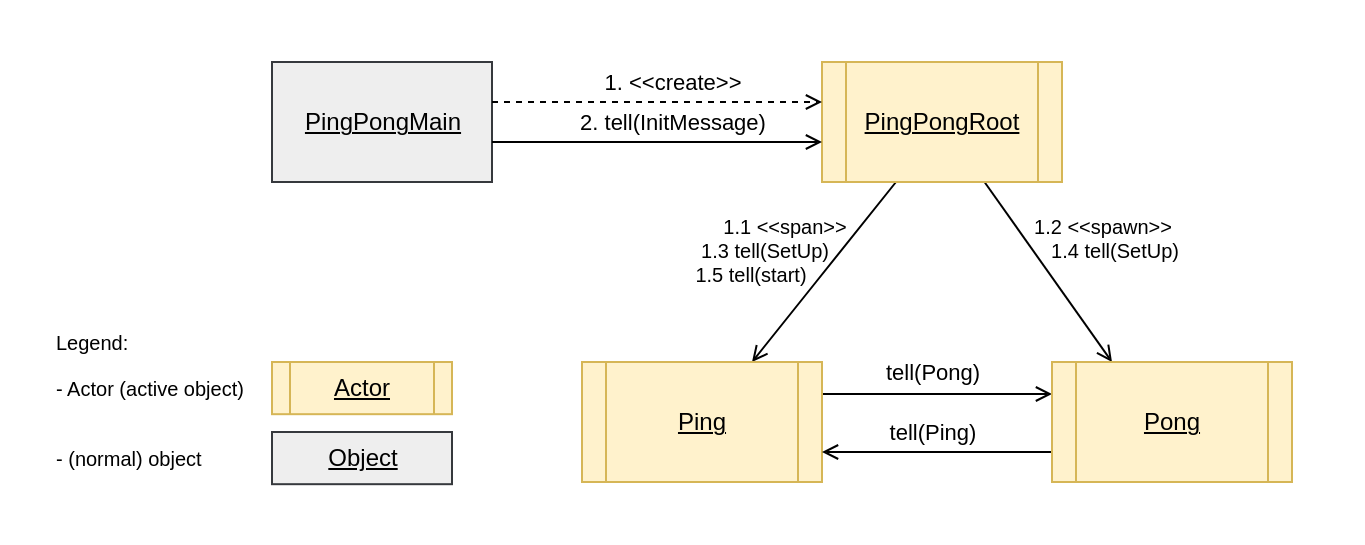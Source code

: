<mxfile version="15.7.3" type="device"><diagram id="24_rPrazUdptYr7ErIen" name="Seite-1"><mxGraphModel dx="1102" dy="1025" grid="1" gridSize="5" guides="1" tooltips="1" connect="1" arrows="1" fold="1" page="1" pageScale="1" pageWidth="1169" pageHeight="827" math="0" shadow="0"><root><mxCell id="0"/><mxCell id="1" parent="0"/><mxCell id="XG_Q2pADWCXMw28zHP6Y-1" value="" style="rounded=0;whiteSpace=wrap;html=1;strokeColor=#FFFFFF;fillColor=#FFFFFF;" vertex="1" parent="1"><mxGeometry x="115" y="90" width="680" height="270" as="geometry"/></mxCell><mxCell id="3ndde2HxISm7aJvm6MCI-11" style="rounded=0;orthogonalLoop=1;jettySize=auto;html=1;endArrow=open;endFill=0;strokeColor=#000000;" parent="1" edge="1"><mxGeometry relative="1" as="geometry"><mxPoint x="562" y="180" as="sourcePoint"/><mxPoint x="490" y="270" as="targetPoint"/><Array as="points"><mxPoint x="522" y="230"/></Array></mxGeometry></mxCell><mxCell id="3ndde2HxISm7aJvm6MCI-13" style="edgeStyle=none;rounded=0;orthogonalLoop=1;jettySize=auto;html=1;entryX=0.25;entryY=0;entryDx=0;entryDy=0;endArrow=open;endFill=0;strokeWidth=1;strokeColor=#000000;" parent="1" source="3ndde2HxISm7aJvm6MCI-1" target="3ndde2HxISm7aJvm6MCI-3" edge="1"><mxGeometry relative="1" as="geometry"/></mxCell><mxCell id="3ndde2HxISm7aJvm6MCI-1" value="&lt;u&gt;PingPongRoot&lt;/u&gt;" style="shape=process;whiteSpace=wrap;html=1;backgroundOutline=1;fillColor=#fff2cc;strokeColor=#d6b656;" parent="1" vertex="1"><mxGeometry x="525" y="120" width="120" height="60" as="geometry"/></mxCell><mxCell id="3ndde2HxISm7aJvm6MCI-15" value="tell(Pong)" style="edgeStyle=none;rounded=0;orthogonalLoop=1;jettySize=auto;html=1;entryX=0;entryY=0.25;entryDx=0;entryDy=0;exitX=1;exitY=0.25;exitDx=0;exitDy=0;endArrow=open;endFill=0;strokeColor=#000000;" parent="1" edge="1"><mxGeometry x="-0.043" y="11" relative="1" as="geometry"><mxPoint x="525" y="286" as="sourcePoint"/><mxPoint x="640" y="286" as="targetPoint"/><mxPoint as="offset"/></mxGeometry></mxCell><mxCell id="3ndde2HxISm7aJvm6MCI-2" value="&lt;u&gt;Ping&lt;/u&gt;" style="shape=process;whiteSpace=wrap;html=1;backgroundOutline=1;fillColor=#fff2cc;strokeColor=#d6b656;" parent="1" vertex="1"><mxGeometry x="405" y="270" width="120" height="60" as="geometry"/></mxCell><mxCell id="3ndde2HxISm7aJvm6MCI-16" value="tell(Ping)" style="edgeStyle=none;rounded=0;orthogonalLoop=1;jettySize=auto;html=1;entryX=1;entryY=0.75;entryDx=0;entryDy=0;exitX=0;exitY=0.75;exitDx=0;exitDy=0;endArrow=open;endFill=0;strokeColor=#000000;" parent="1" source="3ndde2HxISm7aJvm6MCI-3" target="3ndde2HxISm7aJvm6MCI-2" edge="1"><mxGeometry x="0.043" y="-10" relative="1" as="geometry"><mxPoint as="offset"/></mxGeometry></mxCell><mxCell id="3ndde2HxISm7aJvm6MCI-3" value="&lt;u&gt;Pong&lt;/u&gt;" style="shape=process;whiteSpace=wrap;html=1;backgroundOutline=1;fillColor=#fff2cc;strokeColor=#d6b656;" parent="1" vertex="1"><mxGeometry x="640" y="270" width="120" height="60" as="geometry"/></mxCell><mxCell id="3ndde2HxISm7aJvm6MCI-4" value="&lt;u&gt;PingPongMain&lt;/u&gt;" style="html=1;fillColor=#eeeeee;strokeColor=#36393d;" parent="1" vertex="1"><mxGeometry x="250" y="120" width="110" height="60" as="geometry"/></mxCell><mxCell id="3ndde2HxISm7aJvm6MCI-8" value="" style="group;" parent="1" vertex="1" connectable="0"><mxGeometry x="130" y="270" width="210" height="70" as="geometry"/></mxCell><mxCell id="3ndde2HxISm7aJvm6MCI-6" value="&lt;u&gt;Object&lt;/u&gt;" style="html=1;fillColor=#eeeeee;strokeColor=#36393d;" parent="3ndde2HxISm7aJvm6MCI-8" vertex="1"><mxGeometry x="120" y="35" width="90" height="26.093" as="geometry"/></mxCell><mxCell id="3ndde2HxISm7aJvm6MCI-7" value="&lt;u&gt;Actor&lt;/u&gt;" style="shape=process;whiteSpace=wrap;html=1;backgroundOutline=1;fillColor=#fff2cc;strokeColor=#d6b656;" parent="3ndde2HxISm7aJvm6MCI-8" vertex="1"><mxGeometry x="120" width="90" height="26.093" as="geometry"/></mxCell><mxCell id="nBmv5Wy3foh9gp-zlEX5-3" value="&lt;div style=&quot;font-size: 10px;&quot;&gt;1.1 &amp;lt;&amp;lt;span&amp;gt;&amp;gt;&lt;/div&gt;" style="text;html=1;resizable=0;autosize=1;align=center;verticalAlign=middle;points=[];fillColor=none;strokeColor=none;rounded=0;fontSize=10;" parent="1" vertex="1"><mxGeometry x="466" y="192" width="80" height="20" as="geometry"/></mxCell><mxCell id="nBmv5Wy3foh9gp-zlEX5-4" value="&lt;div style=&quot;font-size: 10px;&quot;&gt;1.3 tell(SetUp)&lt;/div&gt;" style="text;html=1;resizable=0;autosize=1;align=center;verticalAlign=middle;points=[];fillColor=none;strokeColor=none;rounded=0;fontSize=10;" parent="1" vertex="1"><mxGeometry x="456" y="204" width="80" height="20" as="geometry"/></mxCell><mxCell id="nBmv5Wy3foh9gp-zlEX5-5" value="&lt;div style=&quot;font-size: 10px;&quot;&gt;1.5 tell(start)&lt;/div&gt;" style="text;html=1;resizable=0;autosize=1;align=center;verticalAlign=middle;points=[];fillColor=none;strokeColor=none;rounded=0;fontSize=10;" parent="1" vertex="1"><mxGeometry x="454" y="216" width="70" height="20" as="geometry"/></mxCell><mxCell id="nBmv5Wy3foh9gp-zlEX5-10" value="Legend:" style="text;html=1;resizable=0;autosize=1;align=left;verticalAlign=middle;points=[];fillColor=none;strokeColor=none;rounded=0;fontSize=10;" parent="1" vertex="1"><mxGeometry x="140" y="250" width="50" height="20" as="geometry"/></mxCell><mxCell id="nBmv5Wy3foh9gp-zlEX5-11" value="- Actor (active object)" style="text;html=1;resizable=0;autosize=1;align=left;verticalAlign=middle;points=[];fillColor=none;strokeColor=none;rounded=0;fontSize=10;" parent="1" vertex="1"><mxGeometry x="140" y="273" width="110" height="20" as="geometry"/></mxCell><mxCell id="nBmv5Wy3foh9gp-zlEX5-12" value="&lt;div&gt;- (normal) object&lt;br&gt;&lt;/div&gt;" style="text;html=1;resizable=0;autosize=1;align=left;verticalAlign=middle;points=[];fillColor=none;strokeColor=none;rounded=0;fontSize=10;" parent="1" vertex="1"><mxGeometry x="140" y="308" width="90" height="20" as="geometry"/></mxCell><mxCell id="nBmv5Wy3foh9gp-zlEX5-14" value="&lt;div&gt;1.2 &amp;lt;&amp;lt;spawn&amp;gt;&amp;gt;&lt;/div&gt;" style="text;html=1;resizable=0;autosize=1;align=center;verticalAlign=middle;points=[];fillColor=none;strokeColor=none;rounded=0;fontSize=10;" parent="1" vertex="1"><mxGeometry x="625" y="192" width="80" height="20" as="geometry"/></mxCell><mxCell id="nBmv5Wy3foh9gp-zlEX5-15" value="&lt;div style=&quot;font-size: 10px&quot;&gt;1.4 tell(SetUp)&lt;/div&gt;" style="text;html=1;resizable=0;autosize=1;align=center;verticalAlign=middle;points=[];fillColor=none;strokeColor=none;rounded=0;fontSize=10;" parent="1" vertex="1"><mxGeometry x="631" y="204" width="80" height="20" as="geometry"/></mxCell><mxCell id="4lAv175eLSWVMo6cQTNk-6" style="edgeStyle=orthogonalEdgeStyle;rounded=0;orthogonalLoop=1;jettySize=auto;html=1;exitX=1;exitY=0.5;exitDx=0;exitDy=0;entryX=0;entryY=0.5;entryDx=0;entryDy=0;dashed=1;endArrow=open;endFill=0;strokeColor=#000000;" parent="1" edge="1"><mxGeometry relative="1" as="geometry"><mxPoint x="360" y="140" as="sourcePoint"/><mxPoint x="525" y="140" as="targetPoint"/><Array as="points"><mxPoint x="450" y="140"/><mxPoint x="450" y="140"/></Array></mxGeometry></mxCell><mxCell id="4lAv175eLSWVMo6cQTNk-7" value="&lt;div style=&quot;text-align: left&quot;&gt;1. &amp;lt;&amp;lt;create&amp;gt;&amp;gt;&lt;br&gt;&lt;/div&gt;" style="edgeLabel;html=1;align=center;verticalAlign=middle;resizable=0;points=[];" parent="4lAv175eLSWVMo6cQTNk-6" vertex="1" connectable="0"><mxGeometry x="0.212" y="-2" relative="1" as="geometry"><mxPoint x="-10" y="-12" as="offset"/></mxGeometry></mxCell><mxCell id="4lAv175eLSWVMo6cQTNk-1" style="edgeStyle=orthogonalEdgeStyle;rounded=0;orthogonalLoop=1;jettySize=auto;html=1;exitX=1;exitY=0.5;exitDx=0;exitDy=0;entryX=0;entryY=0.5;entryDx=0;entryDy=0;endArrow=open;endFill=0;strokeColor=#000000;" parent="1" edge="1"><mxGeometry relative="1" as="geometry"><mxPoint x="360" y="160" as="sourcePoint"/><mxPoint x="525" y="160" as="targetPoint"/><Array as="points"><mxPoint x="480" y="160"/><mxPoint x="480" y="160"/></Array></mxGeometry></mxCell><mxCell id="4lAv175eLSWVMo6cQTNk-2" value="&lt;div style=&quot;text-align: left&quot;&gt;2. tell(InitMessage)&lt;br&gt;&lt;/div&gt;" style="edgeLabel;html=1;align=center;verticalAlign=middle;resizable=0;points=[];" parent="4lAv175eLSWVMo6cQTNk-1" vertex="1" connectable="0"><mxGeometry x="0.212" y="-2" relative="1" as="geometry"><mxPoint x="-10" y="-12" as="offset"/></mxGeometry></mxCell></root></mxGraphModel></diagram></mxfile>